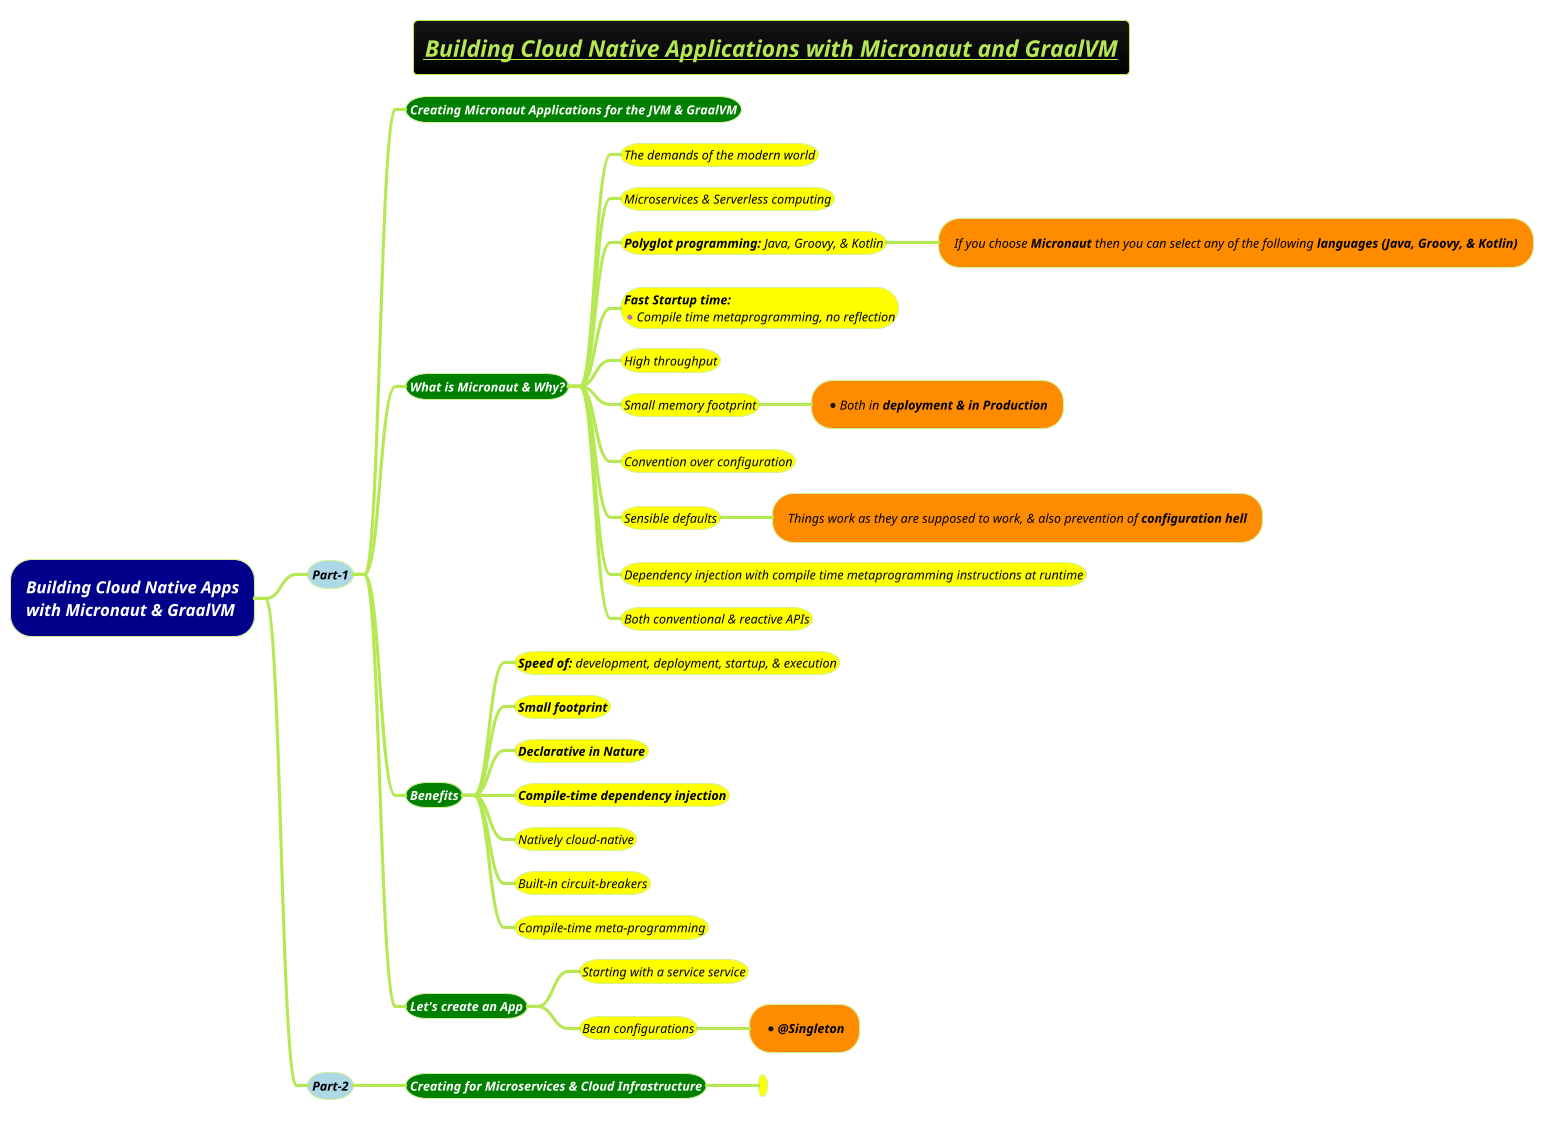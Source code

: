 @startmindmap
title =<i><b><u><size:18>Building Cloud Native Applications with Micronaut and GraalVM
!theme hacker


*[#darkblue] <i><color #white>Building Cloud Native Apps\n<i><color #white>with Micronaut & GraalVM
**[#lightblue] <i><color #black><size:12>Part-1
***[#green] <b><i><color #white><size:12>Creating Micronaut Applications for the JVM & GraalVM
***[#green] <b><i><color #white><size:12>What is Micronaut & Why?
****[#yellow] <i><color #black><size:12>The demands of the modern world
****[#yellow] <i><color #black><size:12>Microservices & Serverless computing
****[#yellow] <i><color #black><size:12>**Polyglot programming:** Java, Groovy, & Kotlin
*****[#darkorange] <i><color #black><size:12>If you choose **Micronaut** then you can select any of the following <b>languages (Java, Groovy, & Kotlin)
****[#yellow] <i><color #black><size:12>**Fast Startup time:** \n*<i><color #black><size:12>Compile time metaprogramming, no reflection
****[#yellow] <i><color #black><size:12>High throughput
****[#yellow] <i><color #black><size:12>Small memory footprint
*****[#darkorange] *<i><color #black><size:12>Both in <b>deployment & in Production
****[#yellow] <i><color #black><size:12>Convention over configuration
****[#yellow] <i><color #black><size:12>Sensible defaults
*****[#darkorange] <i><color #black><size:12>Things work as they are supposed to work, & also prevention of <b>configuration hell
****[#yellow] <i><color #black><size:12>Dependency injection with compile time metaprogramming instructions at runtime
****[#yellow] <i><color #black><size:12>Both conventional & reactive APIs
***[#green] <b><i><color #white><size:12>Benefits
****[#yellow] <i><color #black><size:12>**Speed of:** development, deployment, startup, & execution
****[#yellow] <i><color #black><size:12>**Small footprint**
****[#yellow] <i><color #black><size:12>**Declarative in Nature**
****[#yellow] <i><color #black><size:12>**Compile-time dependency injection**
****[#yellow] <i><color #black><size:12>Natively cloud-native
****[#yellow] <i><color #black><size:12>Built-in circuit-breakers
****[#yellow] <i><color #black><size:12>Compile-time meta-programming
***[#green] <b><i><color #white><size:12>Let's create an App
****[#yellow] <i><color #black><size:12>Starting with a service service
****[#yellow] <i><color #black><size:12>Bean configurations
*****[#darkorange] *<i><color #black><size:12><b>@Singleton

**[#lightblue] <i><color #black><size:12>Part-2
***[#green] <b><i><color #white><size:12>Creating for Microservices & Cloud Infrastructure
****[#yellow] <i><color #black><size:12>

@endmindmap
